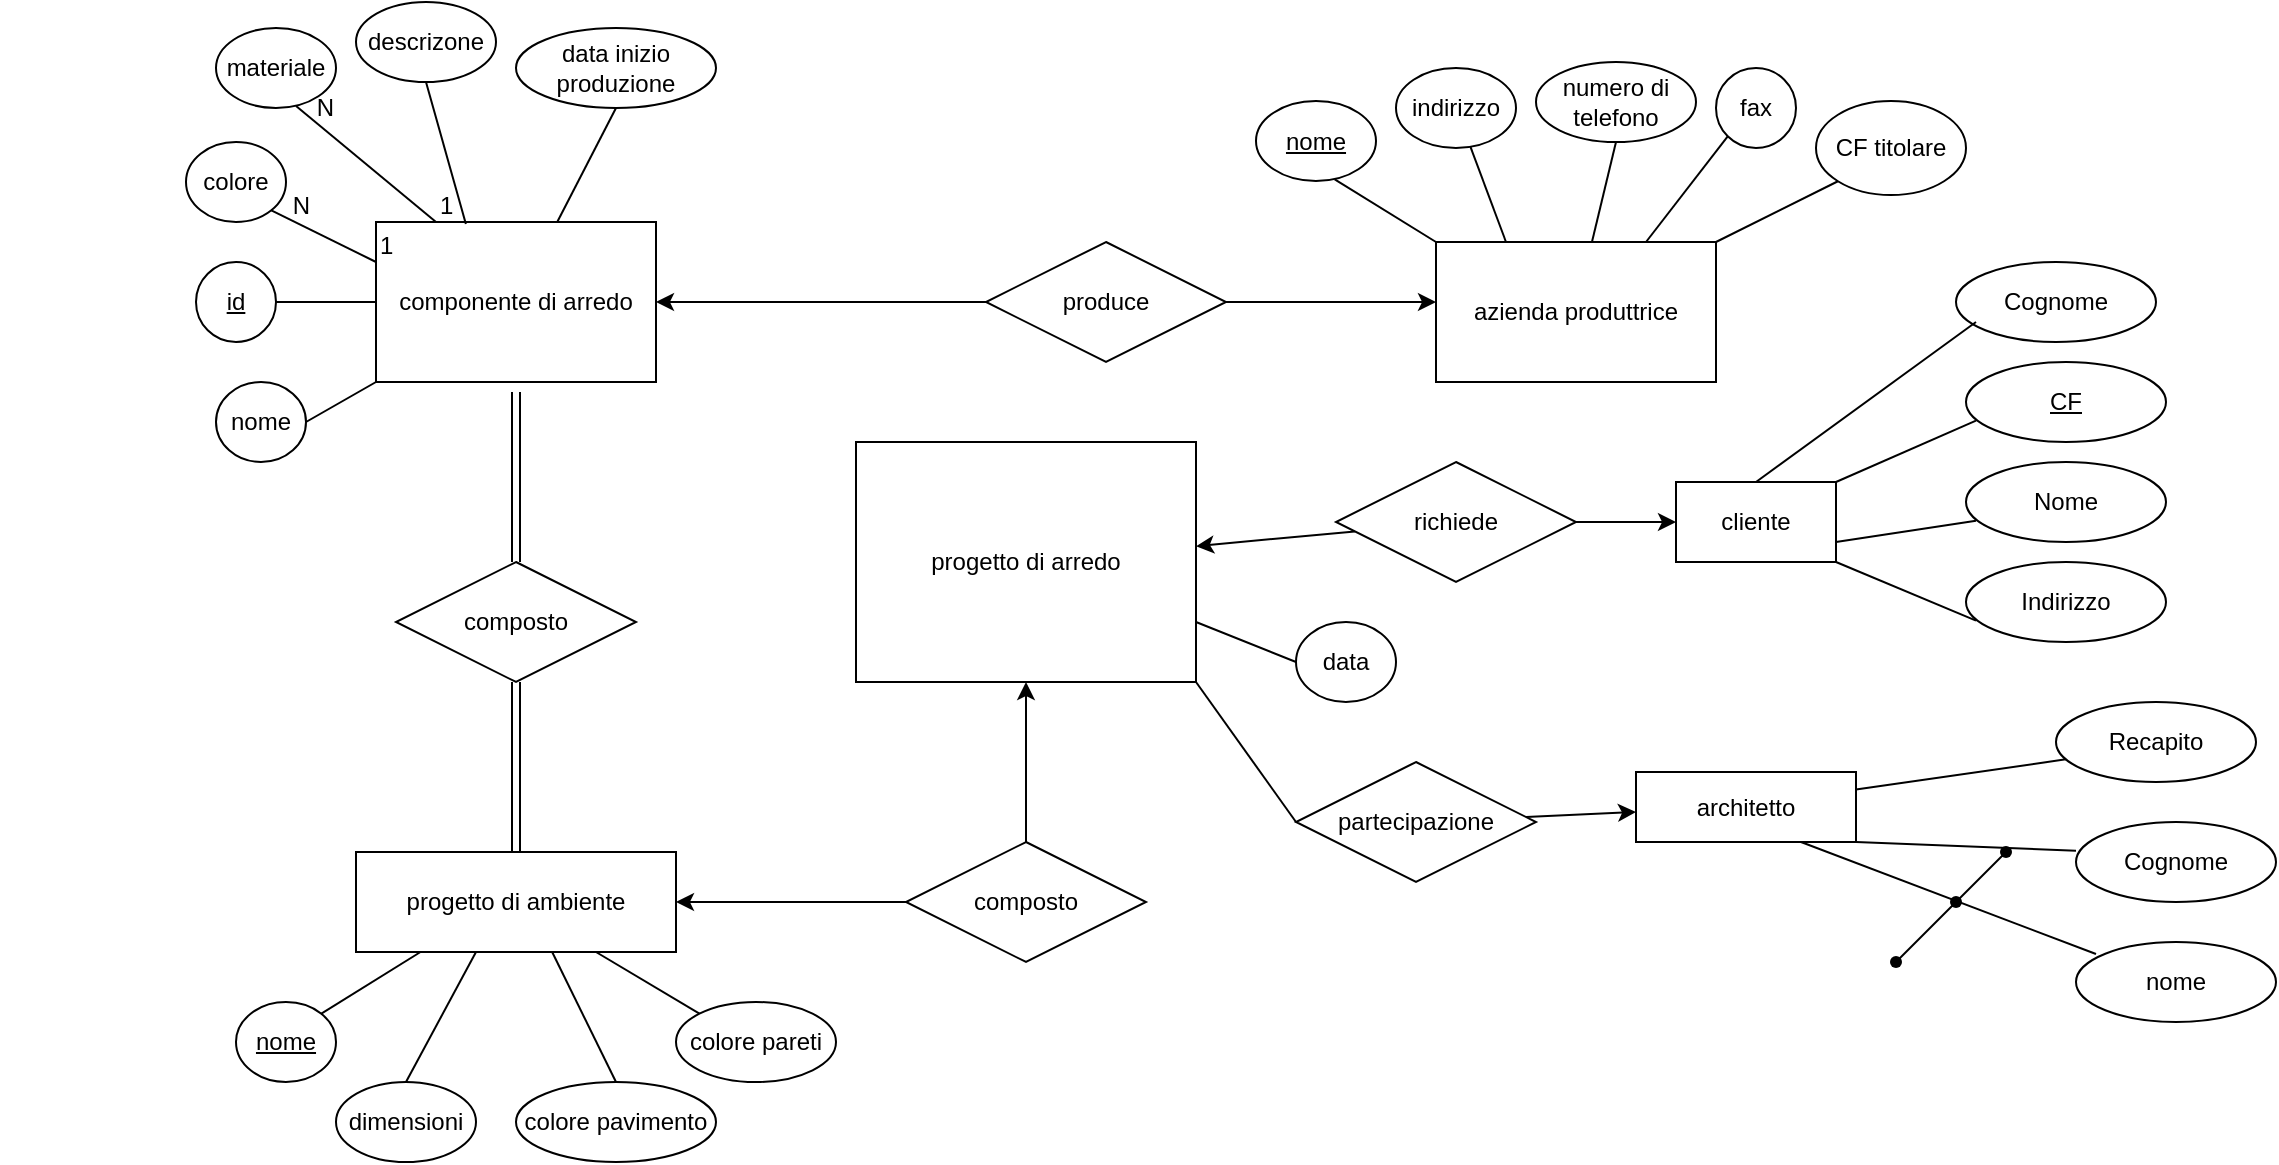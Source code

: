 <mxfile version="15.9.6" type="github">
  <diagram id="R2lEEEUBdFMjLlhIrx00" name="Page-1">
    <mxGraphModel dx="1288" dy="428" grid="1" gridSize="10" guides="1" tooltips="1" connect="1" arrows="1" fold="1" page="1" pageScale="0.5" pageWidth="1100" pageHeight="850" math="0" shadow="0" extFonts="Permanent Marker^https://fonts.googleapis.com/css?family=Permanent+Marker">
      <root>
        <mxCell id="0" />
        <mxCell id="1" parent="0" />
        <mxCell id="kEAnJZr-M_3Ag4euo9hT-2" value="componente di arredo" style="whiteSpace=wrap;html=1;align=center;direction=west;" parent="1" vertex="1">
          <mxGeometry x="60" y="270" width="140" height="80" as="geometry" />
        </mxCell>
        <mxCell id="kEAnJZr-M_3Ag4euo9hT-3" value="azienda produttrice" style="whiteSpace=wrap;html=1;align=center;" parent="1" vertex="1">
          <mxGeometry x="590" y="280" width="140" height="70" as="geometry" />
        </mxCell>
        <mxCell id="kEAnJZr-M_3Ag4euo9hT-4" value="progetto di arredo" style="whiteSpace=wrap;html=1;align=center;" parent="1" vertex="1">
          <mxGeometry x="300" y="380" width="170" height="120" as="geometry" />
        </mxCell>
        <mxCell id="kEAnJZr-M_3Ag4euo9hT-5" value="progetto di ambiente" style="whiteSpace=wrap;html=1;align=center;" parent="1" vertex="1">
          <mxGeometry x="50" y="585" width="160" height="50" as="geometry" />
        </mxCell>
        <mxCell id="kEAnJZr-M_3Ag4euo9hT-6" value="cliente" style="whiteSpace=wrap;html=1;align=center;" parent="1" vertex="1">
          <mxGeometry x="710" y="400" width="80" height="40" as="geometry" />
        </mxCell>
        <mxCell id="kEAnJZr-M_3Ag4euo9hT-7" value="architetto" style="whiteSpace=wrap;html=1;align=center;" parent="1" vertex="1">
          <mxGeometry x="690" y="545" width="110" height="35" as="geometry" />
        </mxCell>
        <mxCell id="kEAnJZr-M_3Ag4euo9hT-9" value="" style="edgeStyle=orthogonalEdgeStyle;rounded=0;orthogonalLoop=1;jettySize=auto;html=1;" parent="1" source="kEAnJZr-M_3Ag4euo9hT-8" edge="1">
          <mxGeometry relative="1" as="geometry">
            <Array as="points">
              <mxPoint x="330" y="310" />
              <mxPoint x="330" y="310" />
            </Array>
            <mxPoint x="200" y="310" as="targetPoint" />
          </mxGeometry>
        </mxCell>
        <mxCell id="kEAnJZr-M_3Ag4euo9hT-10" value="" style="edgeStyle=orthogonalEdgeStyle;rounded=0;orthogonalLoop=1;jettySize=auto;html=1;" parent="1" source="kEAnJZr-M_3Ag4euo9hT-8" edge="1">
          <mxGeometry relative="1" as="geometry">
            <mxPoint x="590" y="310" as="targetPoint" />
          </mxGeometry>
        </mxCell>
        <mxCell id="kEAnJZr-M_3Ag4euo9hT-8" value="produce" style="shape=rhombus;perimeter=rhombusPerimeter;whiteSpace=wrap;html=1;align=center;" parent="1" vertex="1">
          <mxGeometry x="365" y="280" width="120" height="60" as="geometry" />
        </mxCell>
        <mxCell id="Sm8z2RAf9bWcOm2X3rAW-4" value="" style="edgeStyle=orthogonalEdgeStyle;rounded=0;orthogonalLoop=1;jettySize=auto;html=1;" parent="1" source="Sm8z2RAf9bWcOm2X3rAW-2" target="kEAnJZr-M_3Ag4euo9hT-5" edge="1">
          <mxGeometry relative="1" as="geometry" />
        </mxCell>
        <mxCell id="Sm8z2RAf9bWcOm2X3rAW-5" value="" style="rounded=0;orthogonalLoop=1;jettySize=auto;html=1;" parent="1" source="Sm8z2RAf9bWcOm2X3rAW-2" target="kEAnJZr-M_3Ag4euo9hT-4" edge="1">
          <mxGeometry relative="1" as="geometry" />
        </mxCell>
        <mxCell id="Sm8z2RAf9bWcOm2X3rAW-2" value="composto" style="shape=rhombus;perimeter=rhombusPerimeter;whiteSpace=wrap;html=1;align=center;" parent="1" vertex="1">
          <mxGeometry x="325" y="580" width="120" height="60" as="geometry" />
        </mxCell>
        <mxCell id="Sm8z2RAf9bWcOm2X3rAW-16" value="" style="edgeStyle=none;rounded=0;orthogonalLoop=1;jettySize=auto;html=1;" parent="1" source="Sm8z2RAf9bWcOm2X3rAW-6" target="kEAnJZr-M_3Ag4euo9hT-7" edge="1">
          <mxGeometry relative="1" as="geometry" />
        </mxCell>
        <mxCell id="Sm8z2RAf9bWcOm2X3rAW-6" value="partecipazione" style="shape=rhombus;perimeter=rhombusPerimeter;whiteSpace=wrap;html=1;align=center;" parent="1" vertex="1">
          <mxGeometry x="520" y="540" width="120" height="60" as="geometry" />
        </mxCell>
        <mxCell id="Sm8z2RAf9bWcOm2X3rAW-7" style="edgeStyle=none;rounded=0;orthogonalLoop=1;jettySize=auto;html=1;exitX=0.75;exitY=1;exitDx=0;exitDy=0;" parent="1" source="kEAnJZr-M_3Ag4euo9hT-6" target="kEAnJZr-M_3Ag4euo9hT-6" edge="1">
          <mxGeometry relative="1" as="geometry" />
        </mxCell>
        <mxCell id="Sm8z2RAf9bWcOm2X3rAW-11" value="" style="edgeStyle=none;rounded=0;orthogonalLoop=1;jettySize=auto;html=1;" parent="1" source="Sm8z2RAf9bWcOm2X3rAW-10" target="kEAnJZr-M_3Ag4euo9hT-4" edge="1">
          <mxGeometry relative="1" as="geometry" />
        </mxCell>
        <mxCell id="Sm8z2RAf9bWcOm2X3rAW-12" value="" style="edgeStyle=none;rounded=0;orthogonalLoop=1;jettySize=auto;html=1;" parent="1" source="Sm8z2RAf9bWcOm2X3rAW-10" target="kEAnJZr-M_3Ag4euo9hT-6" edge="1">
          <mxGeometry relative="1" as="geometry" />
        </mxCell>
        <mxCell id="Sm8z2RAf9bWcOm2X3rAW-10" value="richiede" style="shape=rhombus;perimeter=rhombusPerimeter;whiteSpace=wrap;html=1;align=center;" parent="1" vertex="1">
          <mxGeometry x="540" y="390" width="120" height="60" as="geometry" />
        </mxCell>
        <mxCell id="Sm8z2RAf9bWcOm2X3rAW-14" value="" style="rounded=0;orthogonalLoop=1;jettySize=auto;html=1;shape=link;" parent="1" source="Sm8z2RAf9bWcOm2X3rAW-13" target="kEAnJZr-M_3Ag4euo9hT-5" edge="1">
          <mxGeometry relative="1" as="geometry" />
        </mxCell>
        <mxCell id="Sm8z2RAf9bWcOm2X3rAW-15" value="" style="edgeStyle=none;rounded=0;orthogonalLoop=1;jettySize=auto;html=1;shape=link;" parent="1" source="Sm8z2RAf9bWcOm2X3rAW-13" edge="1">
          <mxGeometry relative="1" as="geometry">
            <mxPoint x="130" y="355" as="targetPoint" />
          </mxGeometry>
        </mxCell>
        <mxCell id="Sm8z2RAf9bWcOm2X3rAW-13" value="composto" style="shape=rhombus;perimeter=rhombusPerimeter;whiteSpace=wrap;html=1;align=center;" parent="1" vertex="1">
          <mxGeometry x="70" y="440" width="120" height="60" as="geometry" />
        </mxCell>
        <mxCell id="Sm8z2RAf9bWcOm2X3rAW-17" value="" style="endArrow=none;html=1;rounded=0;exitX=1;exitY=1;exitDx=0;exitDy=0;entryX=0;entryY=0.5;entryDx=0;entryDy=0;" parent="1" source="kEAnJZr-M_3Ag4euo9hT-4" target="Sm8z2RAf9bWcOm2X3rAW-6" edge="1">
          <mxGeometry relative="1" as="geometry">
            <mxPoint x="460" y="540" as="sourcePoint" />
            <mxPoint x="620" y="540" as="targetPoint" />
          </mxGeometry>
        </mxCell>
        <mxCell id="W_1uA3YFhvDM1ZNYObsT-8" style="edgeStyle=none;rounded=0;orthogonalLoop=1;jettySize=auto;html=1;exitX=1;exitY=0.5;exitDx=0;exitDy=0;startArrow=none;" parent="1" source="W_1uA3YFhvDM1ZNYObsT-12" edge="1">
          <mxGeometry relative="1" as="geometry">
            <mxPoint x="-20" y="260" as="sourcePoint" />
            <mxPoint x="-20" y="260" as="targetPoint" />
          </mxGeometry>
        </mxCell>
        <mxCell id="W_1uA3YFhvDM1ZNYObsT-9" style="edgeStyle=none;rounded=0;orthogonalLoop=1;jettySize=auto;html=1;exitX=0;exitY=0.5;exitDx=0;exitDy=0;" parent="1" edge="1">
          <mxGeometry relative="1" as="geometry">
            <mxPoint x="-120" y="260" as="sourcePoint" />
            <mxPoint x="-120" y="260" as="targetPoint" />
          </mxGeometry>
        </mxCell>
        <mxCell id="W_1uA3YFhvDM1ZNYObsT-13" value="materiale" style="ellipse;whiteSpace=wrap;html=1;align=center;" parent="1" vertex="1">
          <mxGeometry x="-20" y="173" width="60" height="40" as="geometry" />
        </mxCell>
        <mxCell id="W_1uA3YFhvDM1ZNYObsT-15" value="id" style="ellipse;whiteSpace=wrap;html=1;align=center;fontStyle=4;direction=west;" parent="1" vertex="1">
          <mxGeometry x="-30" y="290" width="40" height="40" as="geometry" />
        </mxCell>
        <mxCell id="W_1uA3YFhvDM1ZNYObsT-12" value="colore" style="ellipse;whiteSpace=wrap;html=1;align=center;" parent="1" vertex="1">
          <mxGeometry x="-35" y="230" width="50" height="40" as="geometry" />
        </mxCell>
        <mxCell id="W_1uA3YFhvDM1ZNYObsT-20" value="nome" style="ellipse;whiteSpace=wrap;html=1;align=center;" parent="1" vertex="1">
          <mxGeometry x="-20" y="350" width="45" height="40" as="geometry" />
        </mxCell>
        <mxCell id="W_1uA3YFhvDM1ZNYObsT-23" value="descrizone" style="ellipse;whiteSpace=wrap;html=1;align=center;" parent="1" vertex="1">
          <mxGeometry x="50" y="160" width="70" height="40" as="geometry" />
        </mxCell>
        <mxCell id="W_1uA3YFhvDM1ZNYObsT-27" value="" style="endArrow=none;html=1;rounded=0;entryX=0.667;entryY=0.975;entryDx=0;entryDy=0;entryPerimeter=0;" parent="1" target="W_1uA3YFhvDM1ZNYObsT-13" edge="1">
          <mxGeometry relative="1" as="geometry">
            <mxPoint x="90" y="270" as="sourcePoint" />
            <mxPoint x="30" y="220" as="targetPoint" />
          </mxGeometry>
        </mxCell>
        <mxCell id="W_1uA3YFhvDM1ZNYObsT-28" value="1" style="resizable=0;html=1;align=left;verticalAlign=bottom;" parent="W_1uA3YFhvDM1ZNYObsT-27" connectable="0" vertex="1">
          <mxGeometry x="-1" relative="1" as="geometry">
            <mxPoint as="offset" />
          </mxGeometry>
        </mxCell>
        <mxCell id="W_1uA3YFhvDM1ZNYObsT-29" value="N" style="resizable=0;html=1;align=right;verticalAlign=bottom;" parent="W_1uA3YFhvDM1ZNYObsT-27" connectable="0" vertex="1">
          <mxGeometry x="1" relative="1" as="geometry">
            <mxPoint x="20" y="10" as="offset" />
          </mxGeometry>
        </mxCell>
        <mxCell id="lk0WQ90XMRmLRwmjwyo4-4" value="nome" style="ellipse;whiteSpace=wrap;html=1;align=center;fontStyle=4;" vertex="1" parent="1">
          <mxGeometry x="-10" y="660" width="50" height="40" as="geometry" />
        </mxCell>
        <mxCell id="W_1uA3YFhvDM1ZNYObsT-31" value="nome" style="ellipse;whiteSpace=wrap;html=1;align=center;" vertex="1" parent="1">
          <mxGeometry x="910" y="630" width="100" height="40" as="geometry" />
        </mxCell>
        <mxCell id="lk0WQ90XMRmLRwmjwyo4-7" value="" style="endArrow=none;html=1;rounded=0;entryX=1;entryY=0;entryDx=0;entryDy=0;" edge="1" parent="1" target="lk0WQ90XMRmLRwmjwyo4-4">
          <mxGeometry relative="1" as="geometry">
            <mxPoint x="82.25" y="635" as="sourcePoint" />
            <mxPoint x="68" y="670" as="targetPoint" />
          </mxGeometry>
        </mxCell>
        <mxCell id="W_1uA3YFhvDM1ZNYObsT-33" value="Recapito" style="ellipse;whiteSpace=wrap;html=1;align=center;" vertex="1" parent="1">
          <mxGeometry x="900" y="510" width="100" height="40" as="geometry" />
        </mxCell>
        <mxCell id="lk0WQ90XMRmLRwmjwyo4-10" value="dimensioni" style="ellipse;whiteSpace=wrap;html=1;align=center;" vertex="1" parent="1">
          <mxGeometry x="40" y="700" width="70" height="40" as="geometry" />
        </mxCell>
        <mxCell id="lk0WQ90XMRmLRwmjwyo4-12" value="colore pavimento" style="ellipse;whiteSpace=wrap;html=1;align=center;" vertex="1" parent="1">
          <mxGeometry x="130" y="700" width="100" height="40" as="geometry" />
        </mxCell>
        <mxCell id="W_1uA3YFhvDM1ZNYObsT-34" value="Cognome" style="ellipse;whiteSpace=wrap;html=1;align=center;" vertex="1" parent="1">
          <mxGeometry x="910" y="570" width="100" height="40" as="geometry" />
        </mxCell>
        <mxCell id="lk0WQ90XMRmLRwmjwyo4-13" value="" style="endArrow=none;html=1;rounded=0;entryX=0.5;entryY=0;entryDx=0;entryDy=0;" edge="1" parent="1" target="lk0WQ90XMRmLRwmjwyo4-10">
          <mxGeometry relative="1" as="geometry">
            <mxPoint x="110" y="635" as="sourcePoint" />
            <mxPoint x="70" y="695" as="targetPoint" />
          </mxGeometry>
        </mxCell>
        <mxCell id="lk0WQ90XMRmLRwmjwyo4-15" value="" style="endArrow=none;html=1;rounded=0;entryX=0.5;entryY=0;entryDx=0;entryDy=0;exitX=0.613;exitY=1;exitDx=0;exitDy=0;exitPerimeter=0;" edge="1" parent="1" source="kEAnJZr-M_3Ag4euo9hT-5" target="lk0WQ90XMRmLRwmjwyo4-12">
          <mxGeometry relative="1" as="geometry">
            <mxPoint x="150" y="640" as="sourcePoint" />
            <mxPoint x="220" y="620" as="targetPoint" />
          </mxGeometry>
        </mxCell>
        <mxCell id="lk0WQ90XMRmLRwmjwyo4-16" value="colore pareti" style="ellipse;whiteSpace=wrap;html=1;align=center;" vertex="1" parent="1">
          <mxGeometry x="210" y="660" width="80" height="40" as="geometry" />
        </mxCell>
        <mxCell id="lk0WQ90XMRmLRwmjwyo4-17" value="" style="endArrow=none;html=1;rounded=0;entryX=0;entryY=0;entryDx=0;entryDy=0;exitX=0.75;exitY=1;exitDx=0;exitDy=0;" edge="1" parent="1" source="kEAnJZr-M_3Ag4euo9hT-5" target="lk0WQ90XMRmLRwmjwyo4-16">
          <mxGeometry relative="1" as="geometry">
            <mxPoint x="130" y="620" as="sourcePoint" />
            <mxPoint x="290" y="620" as="targetPoint" />
          </mxGeometry>
        </mxCell>
        <mxCell id="lk0WQ90XMRmLRwmjwyo4-18" value="" style="endArrow=none;html=1;rounded=0;exitX=0.5;exitY=1;exitDx=0;exitDy=0;entryX=0.679;entryY=0.988;entryDx=0;entryDy=0;entryPerimeter=0;" edge="1" parent="1" source="W_1uA3YFhvDM1ZNYObsT-23" target="kEAnJZr-M_3Ag4euo9hT-2">
          <mxGeometry relative="1" as="geometry">
            <mxPoint x="10" y="280" as="sourcePoint" />
            <mxPoint x="170" y="280" as="targetPoint" />
          </mxGeometry>
        </mxCell>
        <mxCell id="W_1uA3YFhvDM1ZNYObsT-45" value="" style="endArrow=none;html=1;rounded=0;startArrow=none;" edge="1" parent="1" source="W_1uA3YFhvDM1ZNYObsT-48" target="W_1uA3YFhvDM1ZNYObsT-46">
          <mxGeometry width="50" height="50" relative="1" as="geometry">
            <mxPoint x="780" y="680" as="sourcePoint" />
            <mxPoint x="875" y="585" as="targetPoint" />
          </mxGeometry>
        </mxCell>
        <mxCell id="lk0WQ90XMRmLRwmjwyo4-19" value="data inizio produzione" style="ellipse;whiteSpace=wrap;html=1;align=center;" vertex="1" parent="1">
          <mxGeometry x="130" y="173" width="100" height="40" as="geometry" />
        </mxCell>
        <mxCell id="W_1uA3YFhvDM1ZNYObsT-46" value="" style="shape=waypoint;sketch=0;fillStyle=solid;size=6;pointerEvents=1;points=[];fillColor=none;resizable=0;rotatable=0;perimeter=centerPerimeter;snapToPoint=1;" vertex="1" parent="1">
          <mxGeometry x="855" y="565" width="40" height="40" as="geometry" />
        </mxCell>
        <mxCell id="lk0WQ90XMRmLRwmjwyo4-20" value="" style="endArrow=none;html=1;rounded=0;exitX=0.5;exitY=1;exitDx=0;exitDy=0;" edge="1" parent="1" source="lk0WQ90XMRmLRwmjwyo4-19" target="kEAnJZr-M_3Ag4euo9hT-2">
          <mxGeometry relative="1" as="geometry">
            <mxPoint x="70" y="340" as="sourcePoint" />
            <mxPoint x="230" y="340" as="targetPoint" />
          </mxGeometry>
        </mxCell>
        <mxCell id="W_1uA3YFhvDM1ZNYObsT-48" value="" style="shape=waypoint;sketch=0;fillStyle=solid;size=6;pointerEvents=1;points=[];fillColor=none;resizable=0;rotatable=0;perimeter=centerPerimeter;snapToPoint=1;" vertex="1" parent="1">
          <mxGeometry x="830" y="590" width="40" height="40" as="geometry" />
        </mxCell>
        <mxCell id="lk0WQ90XMRmLRwmjwyo4-21" value="" style="endArrow=none;html=1;rounded=0;entryX=1;entryY=0;entryDx=0;entryDy=0;exitX=1;exitY=0.5;exitDx=0;exitDy=0;" edge="1" parent="1" source="W_1uA3YFhvDM1ZNYObsT-20" target="kEAnJZr-M_3Ag4euo9hT-2">
          <mxGeometry relative="1" as="geometry">
            <mxPoint x="25" y="369.5" as="sourcePoint" />
            <mxPoint x="185" y="369.5" as="targetPoint" />
          </mxGeometry>
        </mxCell>
        <mxCell id="W_1uA3YFhvDM1ZNYObsT-49" value="" style="endArrow=none;html=1;rounded=0;startArrow=none;" edge="1" parent="1" source="W_1uA3YFhvDM1ZNYObsT-50" target="W_1uA3YFhvDM1ZNYObsT-48">
          <mxGeometry width="50" height="50" relative="1" as="geometry">
            <mxPoint x="780" y="680" as="sourcePoint" />
            <mxPoint x="875" y="585" as="targetPoint" />
          </mxGeometry>
        </mxCell>
        <mxCell id="lk0WQ90XMRmLRwmjwyo4-22" value="" style="endArrow=none;html=1;rounded=0;entryX=1;entryY=0.5;entryDx=0;entryDy=0;" edge="1" parent="1" target="kEAnJZr-M_3Ag4euo9hT-2">
          <mxGeometry relative="1" as="geometry">
            <mxPoint x="10" y="310" as="sourcePoint" />
            <mxPoint x="170" y="309.5" as="targetPoint" />
          </mxGeometry>
        </mxCell>
        <mxCell id="W_1uA3YFhvDM1ZNYObsT-50" value="" style="shape=waypoint;sketch=0;fillStyle=solid;size=6;pointerEvents=1;points=[];fillColor=none;resizable=0;rotatable=0;perimeter=centerPerimeter;snapToPoint=1;" vertex="1" parent="1">
          <mxGeometry x="800" y="620" width="40" height="40" as="geometry" />
        </mxCell>
        <mxCell id="lk0WQ90XMRmLRwmjwyo4-23" value="" style="endArrow=none;html=1;rounded=0;entryX=1;entryY=1;entryDx=0;entryDy=0;" edge="1" parent="1" target="W_1uA3YFhvDM1ZNYObsT-12">
          <mxGeometry relative="1" as="geometry">
            <mxPoint x="60" y="290" as="sourcePoint" />
            <mxPoint x="20" y="270" as="targetPoint" />
          </mxGeometry>
        </mxCell>
        <mxCell id="lk0WQ90XMRmLRwmjwyo4-24" value="1" style="resizable=0;html=1;align=left;verticalAlign=bottom;" connectable="0" vertex="1" parent="lk0WQ90XMRmLRwmjwyo4-23">
          <mxGeometry x="-1" relative="1" as="geometry">
            <mxPoint as="offset" />
          </mxGeometry>
        </mxCell>
        <mxCell id="lk0WQ90XMRmLRwmjwyo4-25" value="N" style="resizable=0;html=1;align=right;verticalAlign=bottom;" connectable="0" vertex="1" parent="lk0WQ90XMRmLRwmjwyo4-23">
          <mxGeometry x="1" relative="1" as="geometry">
            <mxPoint x="20" y="6" as="offset" />
          </mxGeometry>
        </mxCell>
        <mxCell id="W_1uA3YFhvDM1ZNYObsT-51" value="" style="endArrow=none;html=1;rounded=0;" edge="1" parent="1" target="W_1uA3YFhvDM1ZNYObsT-50">
          <mxGeometry width="50" height="50" relative="1" as="geometry">
            <mxPoint x="820" y="640" as="sourcePoint" />
            <mxPoint x="850" y="610" as="targetPoint" />
          </mxGeometry>
        </mxCell>
        <mxCell id="lk0WQ90XMRmLRwmjwyo4-28" value="" style="endArrow=none;html=1;rounded=0;exitX=0.656;exitY=0.979;exitDx=0;exitDy=0;entryX=0;entryY=0;entryDx=0;entryDy=0;exitPerimeter=0;" edge="1" parent="1" source="lk0WQ90XMRmLRwmjwyo4-39" target="kEAnJZr-M_3Ag4euo9hT-3">
          <mxGeometry relative="1" as="geometry">
            <mxPoint x="545" y="253" as="sourcePoint" />
            <mxPoint x="670" y="510" as="targetPoint" />
          </mxGeometry>
        </mxCell>
        <mxCell id="W_1uA3YFhvDM1ZNYObsT-53" value="CF" style="ellipse;whiteSpace=wrap;html=1;align=center;fontStyle=4;" vertex="1" parent="1">
          <mxGeometry x="855" y="340" width="100" height="40" as="geometry" />
        </mxCell>
        <mxCell id="lk0WQ90XMRmLRwmjwyo4-29" value="indirizzo" style="ellipse;whiteSpace=wrap;html=1;align=center;" vertex="1" parent="1">
          <mxGeometry x="570" y="193" width="60" height="40" as="geometry" />
        </mxCell>
        <mxCell id="W_1uA3YFhvDM1ZNYObsT-55" value="Nome" style="ellipse;whiteSpace=wrap;html=1;align=center;" vertex="1" parent="1">
          <mxGeometry x="855" y="390" width="100" height="40" as="geometry" />
        </mxCell>
        <mxCell id="lk0WQ90XMRmLRwmjwyo4-31" value="" style="endArrow=none;html=1;rounded=0;entryX=0.25;entryY=0;entryDx=0;entryDy=0;" edge="1" parent="1" source="lk0WQ90XMRmLRwmjwyo4-29" target="kEAnJZr-M_3Ag4euo9hT-3">
          <mxGeometry relative="1" as="geometry">
            <mxPoint x="510" y="390" as="sourcePoint" />
            <mxPoint x="670" y="390" as="targetPoint" />
          </mxGeometry>
        </mxCell>
        <mxCell id="W_1uA3YFhvDM1ZNYObsT-60" value="Cognome" style="ellipse;whiteSpace=wrap;html=1;align=center;" vertex="1" parent="1">
          <mxGeometry x="850" y="290" width="100" height="40" as="geometry" />
        </mxCell>
        <mxCell id="lk0WQ90XMRmLRwmjwyo4-32" value="numero di telefono" style="ellipse;whiteSpace=wrap;html=1;align=center;" vertex="1" parent="1">
          <mxGeometry x="640" y="190" width="80" height="40" as="geometry" />
        </mxCell>
        <mxCell id="W_1uA3YFhvDM1ZNYObsT-62" value="Indirizzo" style="ellipse;whiteSpace=wrap;html=1;align=center;" vertex="1" parent="1">
          <mxGeometry x="855" y="440" width="100" height="40" as="geometry" />
        </mxCell>
        <mxCell id="W_1uA3YFhvDM1ZNYObsT-64" value="" style="endArrow=none;html=1;rounded=0;exitX=0.5;exitY=0;exitDx=0;exitDy=0;" edge="1" parent="1" source="kEAnJZr-M_3Ag4euo9hT-6">
          <mxGeometry relative="1" as="geometry">
            <mxPoint x="710" y="320" as="sourcePoint" />
            <mxPoint x="860" y="320" as="targetPoint" />
          </mxGeometry>
        </mxCell>
        <mxCell id="lk0WQ90XMRmLRwmjwyo4-33" value="" style="endArrow=none;html=1;rounded=0;exitX=0.5;exitY=1;exitDx=0;exitDy=0;entryX=0.557;entryY=0;entryDx=0;entryDy=0;entryPerimeter=0;" edge="1" parent="1" source="lk0WQ90XMRmLRwmjwyo4-32" target="kEAnJZr-M_3Ag4euo9hT-3">
          <mxGeometry relative="1" as="geometry">
            <mxPoint x="510" y="390" as="sourcePoint" />
            <mxPoint x="670" y="390" as="targetPoint" />
          </mxGeometry>
        </mxCell>
        <mxCell id="W_1uA3YFhvDM1ZNYObsT-65" value="" style="endArrow=none;html=1;rounded=0;exitX=1;exitY=0;exitDx=0;exitDy=0;" edge="1" parent="1" source="kEAnJZr-M_3Ag4euo9hT-6">
          <mxGeometry relative="1" as="geometry">
            <mxPoint x="700" y="369.33" as="sourcePoint" />
            <mxPoint x="860" y="369.33" as="targetPoint" />
          </mxGeometry>
        </mxCell>
        <mxCell id="lk0WQ90XMRmLRwmjwyo4-34" value="fax" style="ellipse;whiteSpace=wrap;html=1;align=center;" vertex="1" parent="1">
          <mxGeometry x="730" y="193" width="40" height="40" as="geometry" />
        </mxCell>
        <mxCell id="W_1uA3YFhvDM1ZNYObsT-67" value="" style="endArrow=none;html=1;rounded=0;" edge="1" parent="1">
          <mxGeometry relative="1" as="geometry">
            <mxPoint x="790" y="430" as="sourcePoint" />
            <mxPoint x="860" y="419.33" as="targetPoint" />
          </mxGeometry>
        </mxCell>
        <mxCell id="lk0WQ90XMRmLRwmjwyo4-36" value="" style="endArrow=none;html=1;rounded=0;entryX=0;entryY=1;entryDx=0;entryDy=0;exitX=0.75;exitY=0;exitDx=0;exitDy=0;" edge="1" parent="1" source="kEAnJZr-M_3Ag4euo9hT-3" target="lk0WQ90XMRmLRwmjwyo4-34">
          <mxGeometry relative="1" as="geometry">
            <mxPoint x="550" y="390" as="sourcePoint" />
            <mxPoint x="710" y="390" as="targetPoint" />
          </mxGeometry>
        </mxCell>
        <mxCell id="W_1uA3YFhvDM1ZNYObsT-68" value="" style="endArrow=none;html=1;rounded=0;" edge="1" parent="1">
          <mxGeometry relative="1" as="geometry">
            <mxPoint x="790" y="440" as="sourcePoint" />
            <mxPoint x="860" y="469.33" as="targetPoint" />
          </mxGeometry>
        </mxCell>
        <mxCell id="lk0WQ90XMRmLRwmjwyo4-37" value="CF titolare" style="ellipse;whiteSpace=wrap;html=1;align=center;" vertex="1" parent="1">
          <mxGeometry x="780" y="209.5" width="75" height="47" as="geometry" />
        </mxCell>
        <mxCell id="W_1uA3YFhvDM1ZNYObsT-69" value="" style="endArrow=none;html=1;rounded=0;exitX=1;exitY=0.25;exitDx=0;exitDy=0;" edge="1" parent="1" source="kEAnJZr-M_3Ag4euo9hT-7">
          <mxGeometry relative="1" as="geometry">
            <mxPoint x="745" y="538.67" as="sourcePoint" />
            <mxPoint x="905" y="538.67" as="targetPoint" />
          </mxGeometry>
        </mxCell>
        <mxCell id="lk0WQ90XMRmLRwmjwyo4-38" value="" style="endArrow=none;html=1;rounded=0;entryX=0;entryY=1;entryDx=0;entryDy=0;exitX=1;exitY=0;exitDx=0;exitDy=0;" edge="1" parent="1" source="kEAnJZr-M_3Ag4euo9hT-3" target="lk0WQ90XMRmLRwmjwyo4-37">
          <mxGeometry relative="1" as="geometry">
            <mxPoint x="550" y="390" as="sourcePoint" />
            <mxPoint x="710" y="390" as="targetPoint" />
          </mxGeometry>
        </mxCell>
        <mxCell id="W_1uA3YFhvDM1ZNYObsT-70" value="" style="endArrow=none;html=1;rounded=0;exitX=1;exitY=1;exitDx=0;exitDy=0;" edge="1" parent="1" source="kEAnJZr-M_3Ag4euo9hT-7">
          <mxGeometry relative="1" as="geometry">
            <mxPoint x="750" y="584.33" as="sourcePoint" />
            <mxPoint x="910" y="584.33" as="targetPoint" />
          </mxGeometry>
        </mxCell>
        <mxCell id="lk0WQ90XMRmLRwmjwyo4-39" value="nome" style="ellipse;whiteSpace=wrap;html=1;align=center;fontStyle=4;" vertex="1" parent="1">
          <mxGeometry x="500" y="209.5" width="60" height="40" as="geometry" />
        </mxCell>
        <mxCell id="W_1uA3YFhvDM1ZNYObsT-71" value="" style="endArrow=none;html=1;rounded=0;exitX=0.75;exitY=1;exitDx=0;exitDy=0;" edge="1" parent="1" source="kEAnJZr-M_3Ag4euo9hT-7">
          <mxGeometry relative="1" as="geometry">
            <mxPoint x="760" y="636" as="sourcePoint" />
            <mxPoint x="920" y="636" as="targetPoint" />
          </mxGeometry>
        </mxCell>
        <mxCell id="lk0WQ90XMRmLRwmjwyo4-40" value="data" style="ellipse;whiteSpace=wrap;html=1;align=center;" vertex="1" parent="1">
          <mxGeometry x="520" y="470" width="50" height="40" as="geometry" />
        </mxCell>
        <mxCell id="lk0WQ90XMRmLRwmjwyo4-43" value="" style="endArrow=none;html=1;rounded=0;exitX=1;exitY=0.75;exitDx=0;exitDy=0;entryX=0;entryY=0.5;entryDx=0;entryDy=0;" edge="1" parent="1" source="kEAnJZr-M_3Ag4euo9hT-4" target="lk0WQ90XMRmLRwmjwyo4-40">
          <mxGeometry relative="1" as="geometry">
            <mxPoint x="485" y="469.31" as="sourcePoint" />
            <mxPoint x="645" y="469.31" as="targetPoint" />
          </mxGeometry>
        </mxCell>
      </root>
    </mxGraphModel>
  </diagram>
</mxfile>
